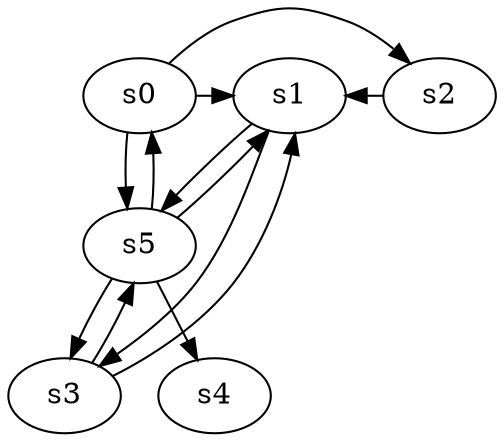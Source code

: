 digraph game_0996_complex_6 {
    s0 [name="s0", player=0];
    s1 [name="s1", player=1];
    s2 [name="s2", player=0];
    s3 [name="s3", player=1];
    s4 [name="s4", player=1, target=1];
    s5 [name="s5", player=1, target=1];

    s0 -> s1 [constraint="time % 3 == 0"];
    s0 -> s2 [constraint="time == 0 || time == 3 || time == 10 || time == 11"];
    s0 -> s5;
    s1 -> s3 [constraint="time == 0"];
    s1 -> s5 [constraint="!(time % 6 == 2)"];
    s2 -> s1 [constraint="time % 3 == 1 && time % 4 == 0"];
    s3 -> s1 [constraint="time % 4 == 1 || time % 5 == 4"];
    s3 -> s5 [constraint="!(time % 2 == 0)"];
    s5 -> s0 [constraint="time % 4 == 1 || time % 5 == 1"];
    s5 -> s1 [constraint="time == 4 || time == 8 || time == 9 || time == 14"];
    s5 -> s3;
    s5 -> s4;
}
